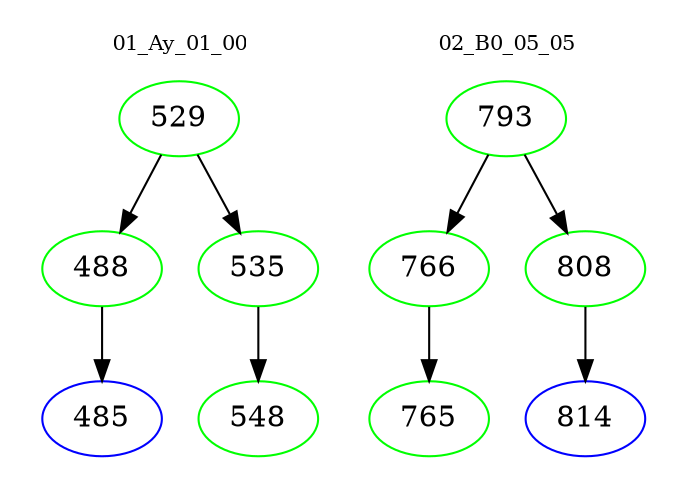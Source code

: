 digraph{
subgraph cluster_0 {
color = white
label = "01_Ay_01_00";
fontsize=10;
T0_529 [label="529", color="green"]
T0_529 -> T0_488 [color="black"]
T0_488 [label="488", color="green"]
T0_488 -> T0_485 [color="black"]
T0_485 [label="485", color="blue"]
T0_529 -> T0_535 [color="black"]
T0_535 [label="535", color="green"]
T0_535 -> T0_548 [color="black"]
T0_548 [label="548", color="green"]
}
subgraph cluster_1 {
color = white
label = "02_B0_05_05";
fontsize=10;
T1_793 [label="793", color="green"]
T1_793 -> T1_766 [color="black"]
T1_766 [label="766", color="green"]
T1_766 -> T1_765 [color="black"]
T1_765 [label="765", color="green"]
T1_793 -> T1_808 [color="black"]
T1_808 [label="808", color="green"]
T1_808 -> T1_814 [color="black"]
T1_814 [label="814", color="blue"]
}
}
